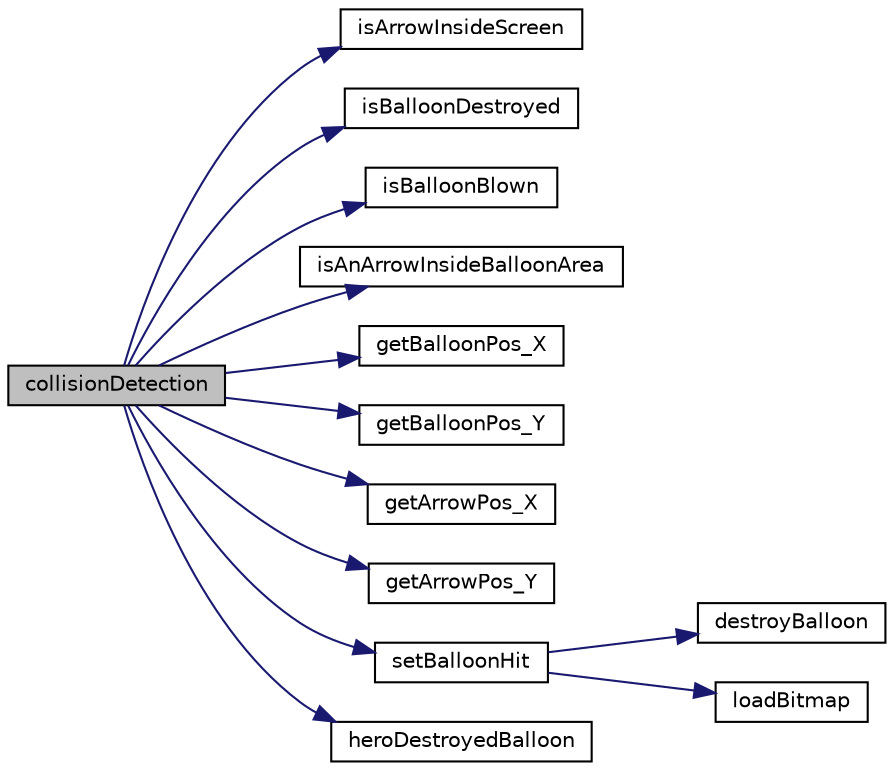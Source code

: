 digraph "collisionDetection"
{
  edge [fontname="Helvetica",fontsize="10",labelfontname="Helvetica",labelfontsize="10"];
  node [fontname="Helvetica",fontsize="10",shape=record];
  rankdir="LR";
  Node94 [label="collisionDetection",height=0.2,width=0.4,color="black", fillcolor="grey75", style="filled", fontcolor="black"];
  Node94 -> Node95 [color="midnightblue",fontsize="10",style="solid",fontname="Helvetica"];
  Node95 [label="isArrowInsideScreen",height=0.2,width=0.4,color="black", fillcolor="white", style="filled",URL="$group___arrow.html#gafaf2455e5e85af811af1c9f2560d88d9",tooltip="This functions tells us if the arrow is inside the screen or not. "];
  Node94 -> Node96 [color="midnightblue",fontsize="10",style="solid",fontname="Helvetica"];
  Node96 [label="isBalloonDestroyed",height=0.2,width=0.4,color="black", fillcolor="white", style="filled",URL="$group___balloon.html#ga71613a4d22615e3370ad9b26997ab709",tooltip="Checks if a balloon is destroyed or not. "];
  Node94 -> Node97 [color="midnightblue",fontsize="10",style="solid",fontname="Helvetica"];
  Node97 [label="isBalloonBlown",height=0.2,width=0.4,color="black", fillcolor="white", style="filled",URL="$group___balloon.html#ga080c3c6e0390a21008769e46fb7583df",tooltip="Checks if a balloon is blown or not. "];
  Node94 -> Node98 [color="midnightblue",fontsize="10",style="solid",fontname="Helvetica"];
  Node98 [label="isAnArrowInsideBalloonArea",height=0.2,width=0.4,color="black", fillcolor="white", style="filled",URL="$group___bow.html#ga5453021700e37abe190595ed113ae2d2",tooltip="This fucntion handles collision detection. "];
  Node94 -> Node99 [color="midnightblue",fontsize="10",style="solid",fontname="Helvetica"];
  Node99 [label="getBalloonPos_X",height=0.2,width=0.4,color="black", fillcolor="white", style="filled",URL="$group___balloon.html#ga55dc8d5355ac2d61920c0970f893130f",tooltip="This function returns the &#39;x&#39; pos of a balloon. "];
  Node94 -> Node100 [color="midnightblue",fontsize="10",style="solid",fontname="Helvetica"];
  Node100 [label="getBalloonPos_Y",height=0.2,width=0.4,color="black", fillcolor="white", style="filled",URL="$group___balloon.html#ga5d623baad72b381453d4ac74556d3363",tooltip="This function returns the &#39;y&#39; pos of a balloon. "];
  Node94 -> Node101 [color="midnightblue",fontsize="10",style="solid",fontname="Helvetica"];
  Node101 [label="getArrowPos_X",height=0.2,width=0.4,color="black", fillcolor="white", style="filled",URL="$group___arrow.html#ga32e0caec51adbdca502437a77e2105ee",tooltip="Return the &#39;x&#39; position of an arrow. "];
  Node94 -> Node102 [color="midnightblue",fontsize="10",style="solid",fontname="Helvetica"];
  Node102 [label="getArrowPos_Y",height=0.2,width=0.4,color="black", fillcolor="white", style="filled",URL="$group___arrow.html#gacd546890b35079a765b353a8b7a40172",tooltip="Return the &#39;y&#39; position of an arrow. "];
  Node94 -> Node103 [color="midnightblue",fontsize="10",style="solid",fontname="Helvetica"];
  Node103 [label="setBalloonHit",height=0.2,width=0.4,color="black", fillcolor="white", style="filled",URL="$group___balloon.html#ga4ef32cdadecdc3f63774398532b7a3ed",tooltip="Changes the state of the balloon to &#39;blown&#39;. "];
  Node103 -> Node104 [color="midnightblue",fontsize="10",style="solid",fontname="Helvetica"];
  Node104 [label="destroyBalloon",height=0.2,width=0.4,color="black", fillcolor="white", style="filled",URL="$group___balloon.html#gae57d030ffaaa9eb2f33bb2d09080329f",tooltip="Frees the memory addressed to a balloon. "];
  Node103 -> Node105 [color="midnightblue",fontsize="10",style="solid",fontname="Helvetica"];
  Node105 [label="loadBitmap",height=0.2,width=0.4,color="black", fillcolor="white", style="filled",URL="$group___bitmap.html#ga3506880ffd407c36eb8aaddd2c1606d2",tooltip="Loads a bmp image. "];
  Node94 -> Node106 [color="midnightblue",fontsize="10",style="solid",fontname="Helvetica"];
  Node106 [label="heroDestroyedBalloon",height=0.2,width=0.4,color="black", fillcolor="white", style="filled",URL="$group___hero.html#ga36310fdb2f3631dabfcb0cb27b065c51",tooltip="Increments the number of balloons destroyed by the hero. "];
}
